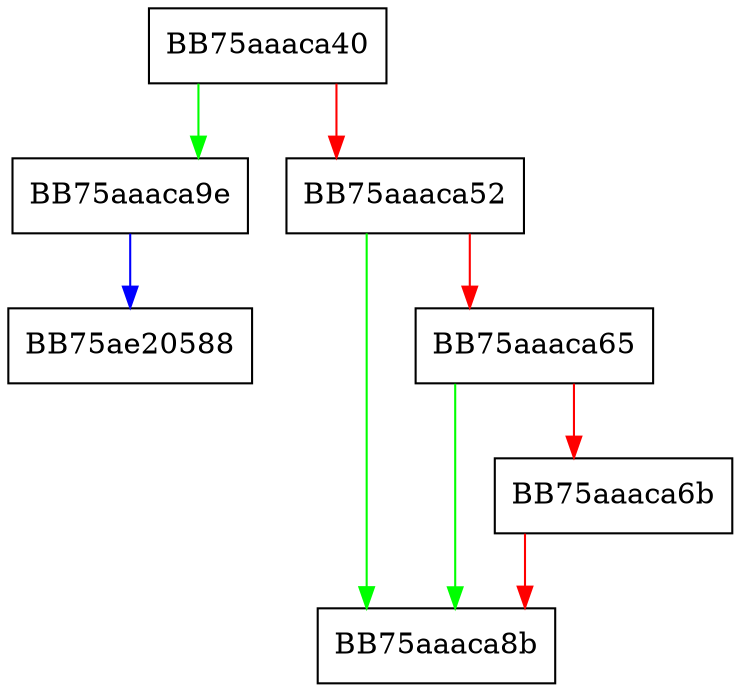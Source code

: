 digraph DeleteFileNoPipe {
  node [shape="box"];
  graph [splines=ortho];
  BB75aaaca40 -> BB75aaaca9e [color="green"];
  BB75aaaca40 -> BB75aaaca52 [color="red"];
  BB75aaaca52 -> BB75aaaca8b [color="green"];
  BB75aaaca52 -> BB75aaaca65 [color="red"];
  BB75aaaca65 -> BB75aaaca8b [color="green"];
  BB75aaaca65 -> BB75aaaca6b [color="red"];
  BB75aaaca6b -> BB75aaaca8b [color="red"];
  BB75aaaca9e -> BB75ae20588 [color="blue"];
}